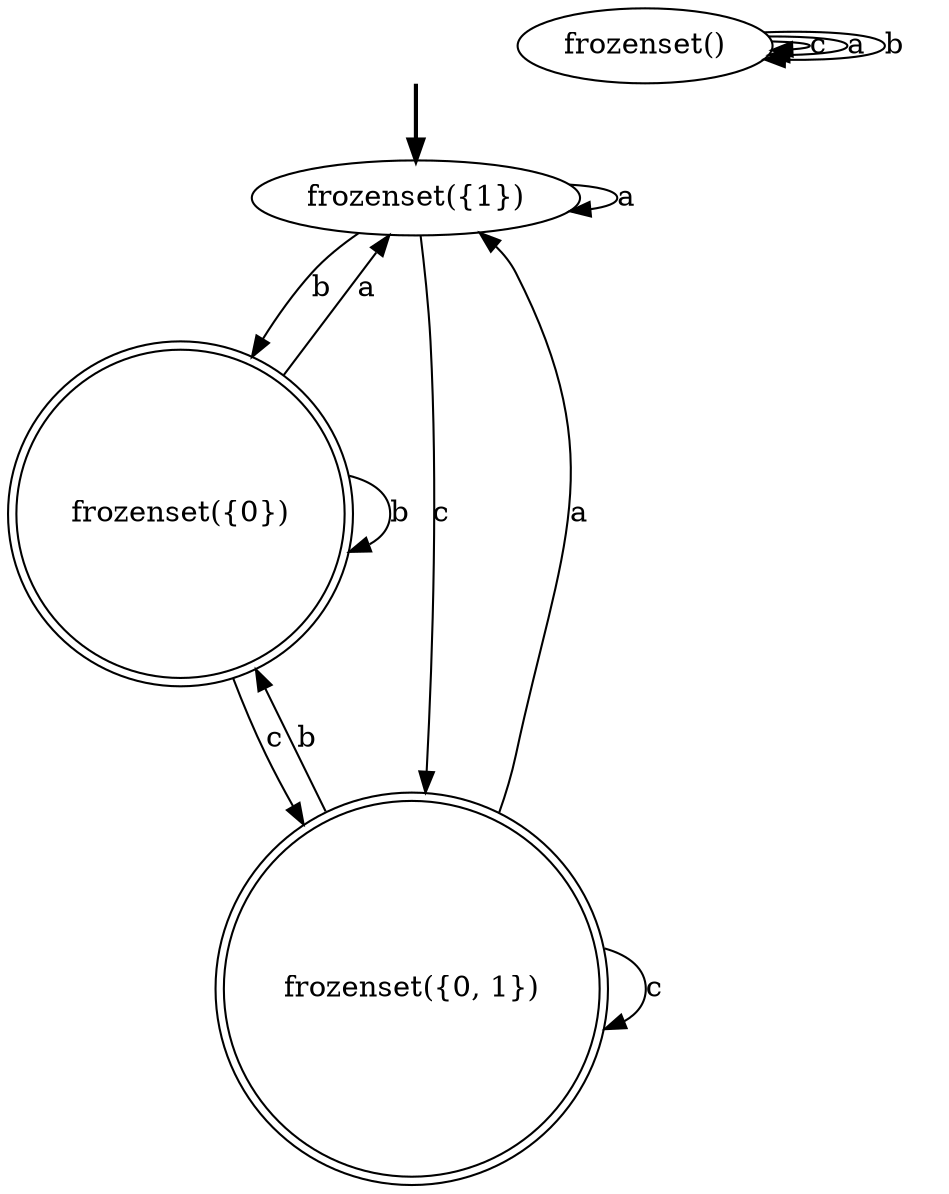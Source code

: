 digraph {
	fake [style=invisible]
	"frozenset({1})" [root=true]
	"frozenset()"
	"frozenset({0})" [shape=doublecircle]
	"frozenset({0, 1})" [shape=doublecircle]
	fake -> "frozenset({1})" [style=bold]
	"frozenset({0, 1})" -> "frozenset({0, 1})" [label=c]
	"frozenset({0, 1})" -> "frozenset({1})" [label=a]
	"frozenset({0, 1})" -> "frozenset({0})" [label=b]
	"frozenset()" -> "frozenset()" [label=c]
	"frozenset()" -> "frozenset()" [label=a]
	"frozenset()" -> "frozenset()" [label=b]
	"frozenset({0})" -> "frozenset({0, 1})" [label=c]
	"frozenset({0})" -> "frozenset({1})" [label=a]
	"frozenset({0})" -> "frozenset({0})" [label=b]
	"frozenset({1})" -> "frozenset({0, 1})" [label=c]
	"frozenset({1})" -> "frozenset({1})" [label=a]
	"frozenset({1})" -> "frozenset({0})" [label=b]
}

